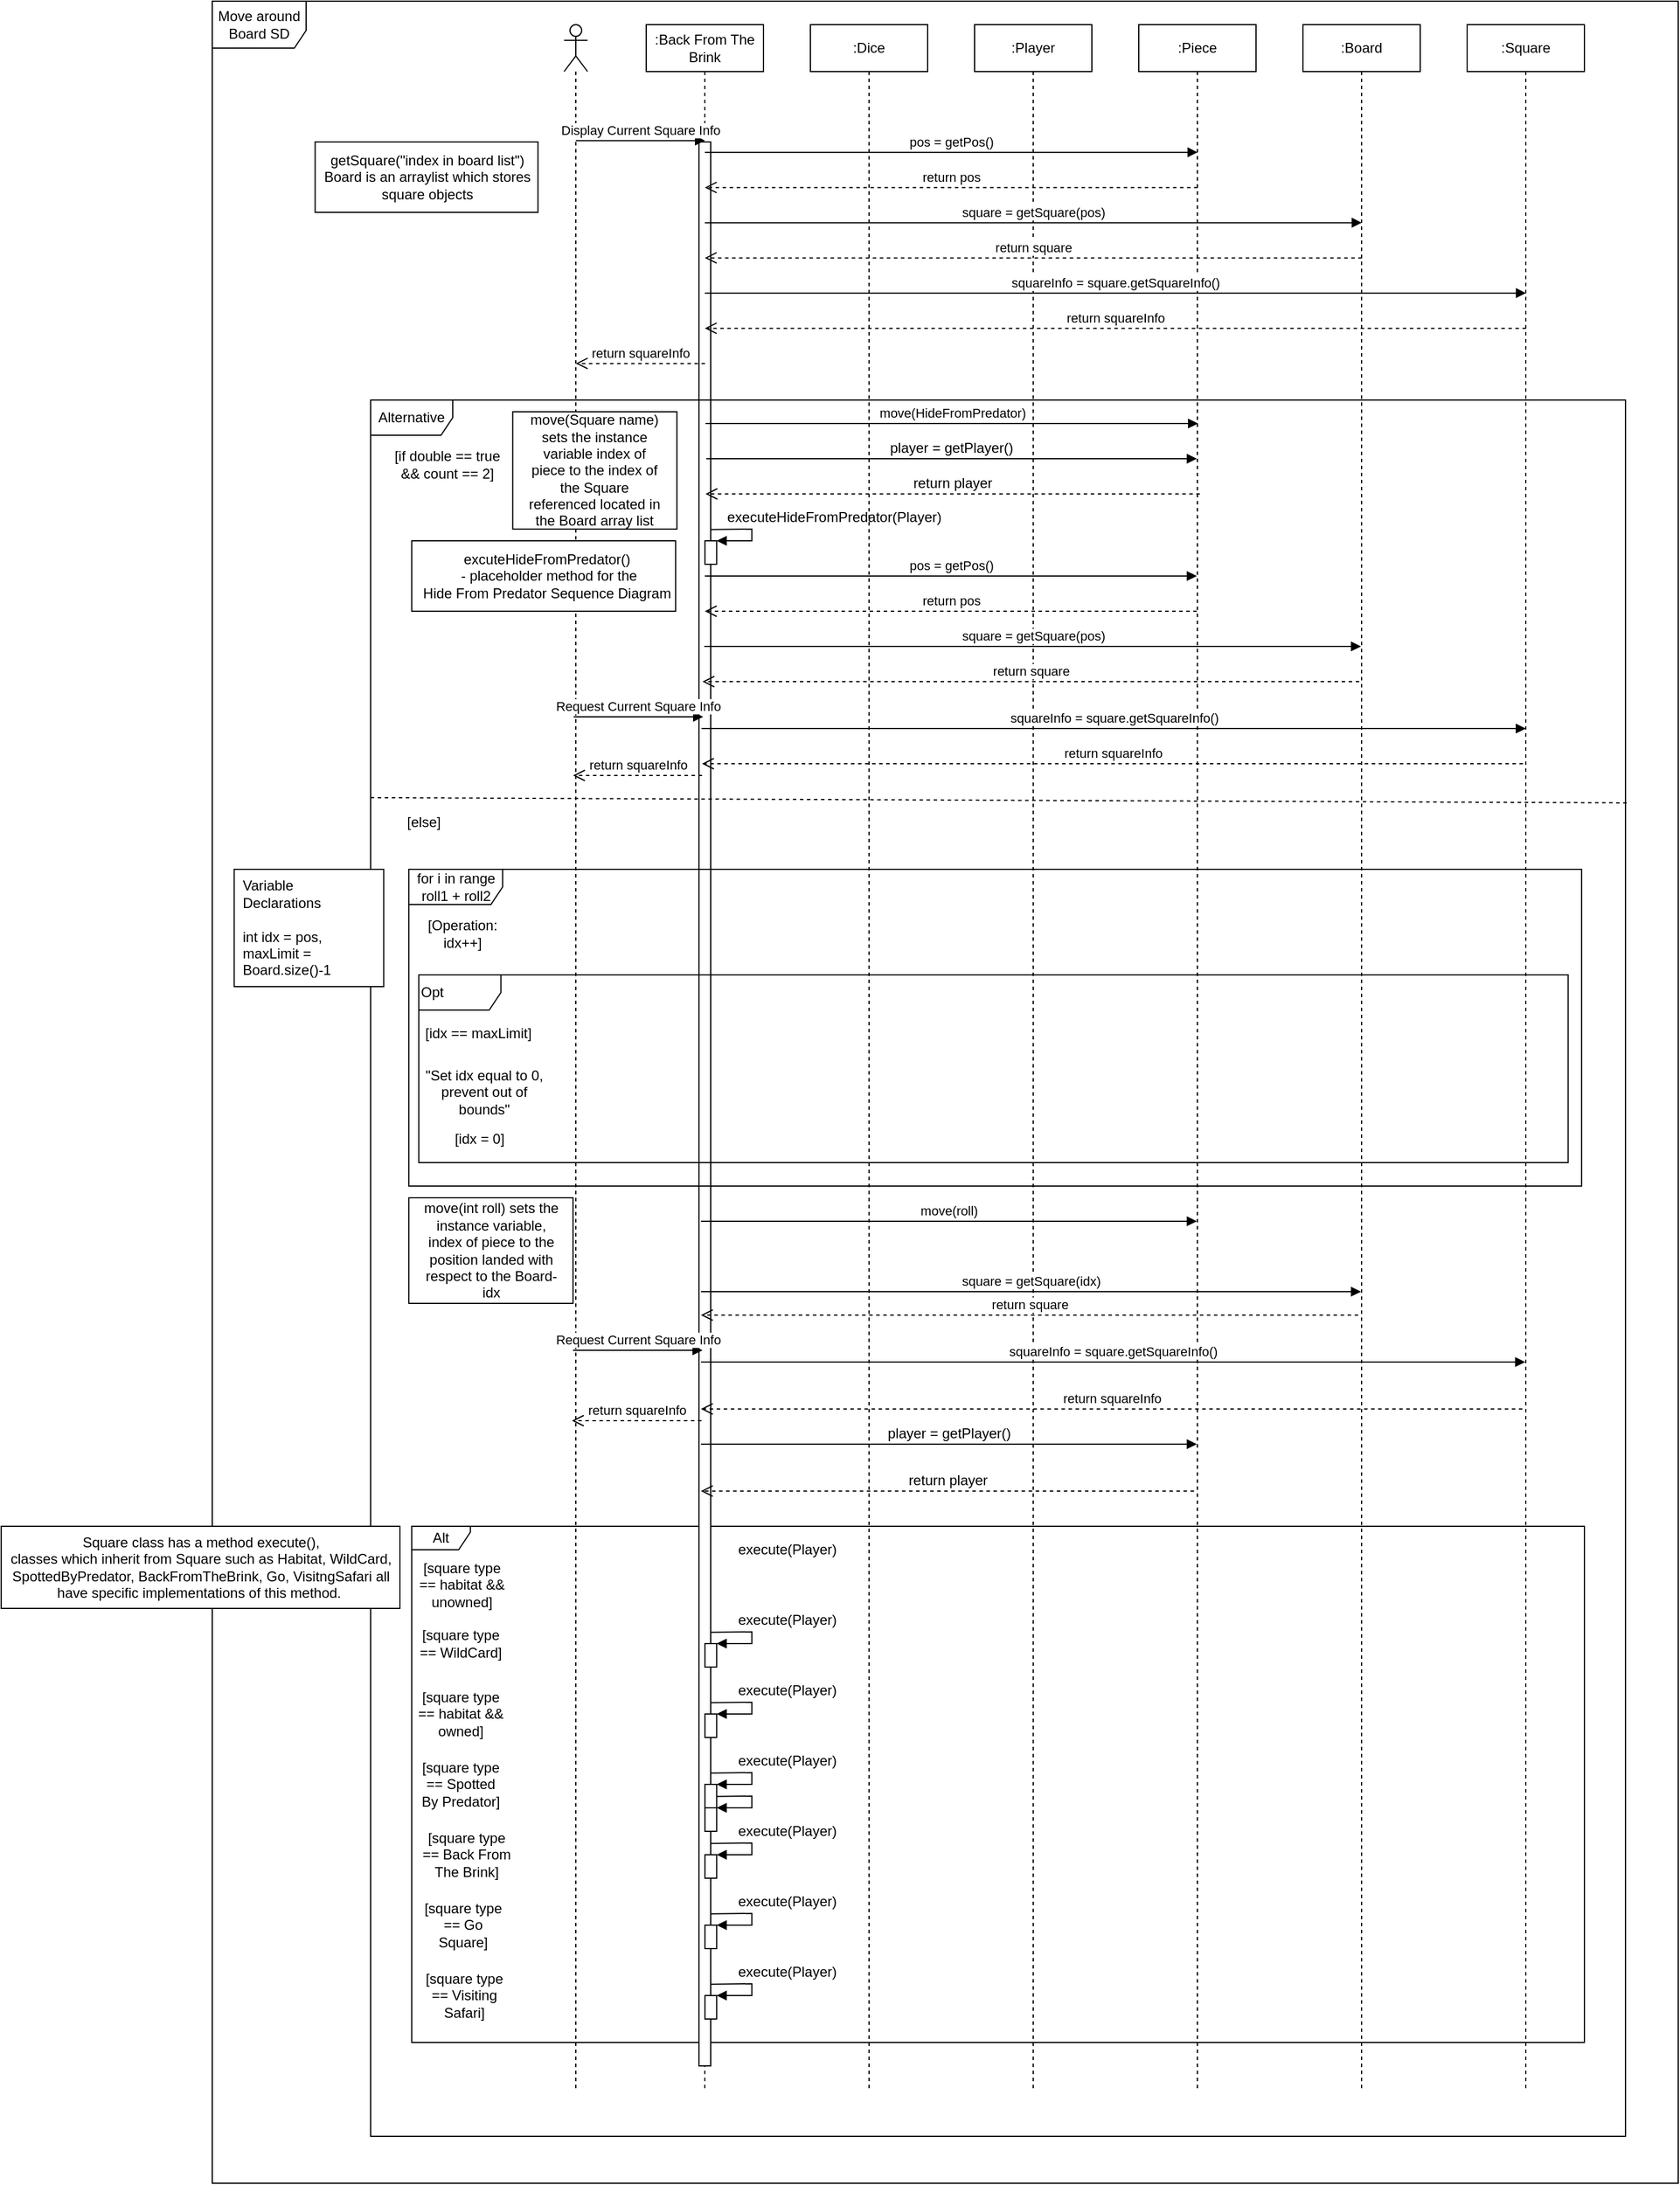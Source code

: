 <mxfile version="13.10.2" type="device" pages="2"><diagram id="kgpKYQtTHZ0yAKxKKP6v" name="Page-1"><mxGraphModel dx="3122" dy="738" grid="1" gridSize="10" guides="1" tooltips="1" connect="1" arrows="1" fold="1" page="1" pageScale="1" pageWidth="850" pageHeight="1100" math="0" shadow="0"><root><mxCell id="0"/><mxCell id="1" parent="0"/><mxCell id="veifitGn4pFbz4EbThH1-70" value="Move around Board SD" style="shape=umlFrame;whiteSpace=wrap;html=1;fontSize=12;width=80;height=40;" parent="1" vertex="1"><mxGeometry x="-1010" y="220" width="1250" height="1860" as="geometry"/></mxCell><mxCell id="yhRwFt9on3MV-_1n4iwL-3" value="" style="rounded=0;whiteSpace=wrap;html=1;" parent="1" vertex="1"><mxGeometry x="-842.39" y="1240" width="140" height="90" as="geometry"/></mxCell><mxCell id="veifitGn4pFbz4EbThH1-69" value="" style="rounded=0;whiteSpace=wrap;html=1;fontSize=12;" parent="1" vertex="1"><mxGeometry x="-922.28" y="340" width="190" height="60" as="geometry"/></mxCell><mxCell id="veifitGn4pFbz4EbThH1-14" value="Alt" style="shape=umlFrame;whiteSpace=wrap;html=1;width=50;height=20;" parent="1" vertex="1"><mxGeometry x="-839.89" y="1520" width="999.89" height="440" as="geometry"/></mxCell><mxCell id="ZBRINw5emn9o5bv1vfG7-1" value="" style="shape=umlLifeline;participant=umlActor;perimeter=lifelinePerimeter;whiteSpace=wrap;html=1;container=1;collapsible=0;recursiveResize=0;verticalAlign=top;spacingTop=36;outlineConnect=0;" parent="1" vertex="1"><mxGeometry x="-710" y="240" width="20" height="1760" as="geometry"/></mxCell><mxCell id="ZBRINw5emn9o5bv1vfG7-2" value=":Back From The Brink" style="shape=umlLifeline;perimeter=lifelinePerimeter;whiteSpace=wrap;html=1;container=1;collapsible=0;recursiveResize=0;outlineConnect=0;" parent="1" vertex="1"><mxGeometry x="-640" y="240" width="100" height="1760" as="geometry"/></mxCell><mxCell id="ZBRINw5emn9o5bv1vfG7-7" value="" style="rounded=0;whiteSpace=wrap;html=1;" parent="ZBRINw5emn9o5bv1vfG7-2" vertex="1"><mxGeometry x="45" y="100" width="10" height="1640" as="geometry"/></mxCell><mxCell id="veifitGn4pFbz4EbThH1-19" value="" style="rounded=0;whiteSpace=wrap;html=1;fontSize=12;" parent="ZBRINw5emn9o5bv1vfG7-2" vertex="1"><mxGeometry x="50.11" y="1520" width="10" height="20" as="geometry"/></mxCell><mxCell id="veifitGn4pFbz4EbThH1-16" value="" style="html=1;verticalAlign=bottom;endArrow=block;fontSize=12;rounded=0;entryX=1;entryY=0;entryDx=0;entryDy=0;exitX=1.024;exitY=0.72;exitDx=0;exitDy=0;exitPerimeter=0;" parent="ZBRINw5emn9o5bv1vfG7-2" target="veifitGn4pFbz4EbThH1-19" edge="1"><mxGeometry x="-0.124" y="20" width="80" relative="1" as="geometry"><mxPoint x="55.35" y="1510.4" as="sourcePoint"/><mxPoint x="70.11" y="1432" as="targetPoint"/><Array as="points"><mxPoint x="90.11" y="1510"/><mxPoint x="90.11" y="1520"/></Array><mxPoint as="offset"/></mxGeometry></mxCell><mxCell id="ZBRINw5emn9o5bv1vfG7-3" value=":Dice" style="shape=umlLifeline;perimeter=lifelinePerimeter;whiteSpace=wrap;html=1;container=1;collapsible=0;recursiveResize=0;outlineConnect=0;" parent="1" vertex="1"><mxGeometry x="-500" y="240" width="100" height="1760" as="geometry"/></mxCell><mxCell id="ZBRINw5emn9o5bv1vfG7-4" value=":Player" style="shape=umlLifeline;perimeter=lifelinePerimeter;whiteSpace=wrap;html=1;container=1;collapsible=0;recursiveResize=0;outlineConnect=0;" parent="1" vertex="1"><mxGeometry x="-360" y="240" width="100" height="1760" as="geometry"/></mxCell><mxCell id="ZBRINw5emn9o5bv1vfG7-5" value=":Piece" style="shape=umlLifeline;perimeter=lifelinePerimeter;whiteSpace=wrap;html=1;container=1;collapsible=0;recursiveResize=0;outlineConnect=0;" parent="1" vertex="1"><mxGeometry x="-220" y="240" width="100" height="1760" as="geometry"/></mxCell><mxCell id="ZBRINw5emn9o5bv1vfG7-13" value=":Board" style="shape=umlLifeline;perimeter=lifelinePerimeter;whiteSpace=wrap;html=1;container=1;collapsible=0;recursiveResize=0;outlineConnect=0;" parent="1" vertex="1"><mxGeometry x="-80" y="240" width="100" height="1760" as="geometry"/></mxCell><mxCell id="ZBRINw5emn9o5bv1vfG7-14" value=":Square" style="shape=umlLifeline;perimeter=lifelinePerimeter;whiteSpace=wrap;html=1;container=1;collapsible=0;recursiveResize=0;outlineConnect=0;" parent="1" vertex="1"><mxGeometry x="60" y="240" width="100" height="1760" as="geometry"/></mxCell><mxCell id="ZBRINw5emn9o5bv1vfG7-16" value="getSquare(&quot;index in board list&quot;)&lt;br&gt;Board is an arraylist which stores&lt;br&gt;square objects" style="text;html=1;align=center;verticalAlign=middle;resizable=0;points=[];autosize=1;" parent="1" vertex="1"><mxGeometry x="-922.28" y="345" width="190" height="50" as="geometry"/></mxCell><mxCell id="ZBRINw5emn9o5bv1vfG7-23" value="for i in range roll1 + roll2" style="shape=umlFrame;whiteSpace=wrap;html=1;width=80;height=30;" parent="1" vertex="1"><mxGeometry x="-842.39" y="960" width="1000" height="270" as="geometry"/></mxCell><mxCell id="ZBRINw5emn9o5bv1vfG7-28" value="[Operation: &lt;br style=&quot;font-size: 12px;&quot;&gt;idx++]" style="text;html=1;align=center;verticalAlign=middle;resizable=0;points=[];autosize=1;fontSize=12;" parent="1" vertex="1"><mxGeometry x="-832.5" y="1000" width="70" height="30" as="geometry"/></mxCell><mxCell id="ZBRINw5emn9o5bv1vfG7-29" value="Opt" style="shape=umlFrame;whiteSpace=wrap;html=1;align=left;width=70;height=30;" parent="1" vertex="1"><mxGeometry x="-833.86" y="1050" width="980" height="160" as="geometry"/></mxCell><mxCell id="ZBRINw5emn9o5bv1vfG7-33" value="[idx == maxLimit]" style="text;html=1;strokeColor=none;fillColor=none;align=center;verticalAlign=middle;whiteSpace=wrap;rounded=0;" parent="1" vertex="1"><mxGeometry x="-832.61" y="1090" width="100.22" height="20" as="geometry"/></mxCell><mxCell id="ZBRINw5emn9o5bv1vfG7-34" value="square = getSquare(idx)" style="html=1;verticalAlign=bottom;endArrow=block;" parent="1" edge="1"><mxGeometry width="80" relative="1" as="geometry"><mxPoint x="-593.319" y="1320" as="sourcePoint"/><mxPoint x="-30.5" y="1320" as="targetPoint"/><Array as="points"><mxPoint x="-582.39" y="1320"/><mxPoint x="-302.39" y="1320"/></Array></mxGeometry></mxCell><mxCell id="t25Jro8PnMjJ5pm1C7B0-3" value="&quot;Set idx equal to 0, prevent out of bounds&quot;" style="text;html=1;strokeColor=none;fillColor=none;align=center;verticalAlign=middle;whiteSpace=wrap;rounded=0;" parent="1" vertex="1"><mxGeometry x="-832.61" y="1140" width="110" height="20" as="geometry"/></mxCell><mxCell id="t25Jro8PnMjJ5pm1C7B0-4" value="return square" style="html=1;verticalAlign=bottom;endArrow=open;dashed=1;endSize=8;" parent="1" edge="1"><mxGeometry relative="1" as="geometry"><mxPoint x="-32.89" y="1340" as="sourcePoint"/><mxPoint x="-593.319" y="1340" as="targetPoint"/><Array as="points"><mxPoint x="-302.39" y="1340"/></Array></mxGeometry></mxCell><mxCell id="t25Jro8PnMjJ5pm1C7B0-5" value="Request Current Square Info" style="html=1;verticalAlign=bottom;endArrow=block;" parent="1" edge="1"><mxGeometry width="80" relative="1" as="geometry"><mxPoint x="-702.389" y="1370" as="sourcePoint"/><mxPoint x="-591.96" y="1370" as="targetPoint"/><Array as="points"><mxPoint x="-661.46" y="1370"/></Array></mxGeometry></mxCell><mxCell id="t25Jro8PnMjJ5pm1C7B0-8" value="return squareInfo" style="html=1;verticalAlign=bottom;endArrow=open;dashed=1;endSize=8;" parent="1" edge="1"><mxGeometry relative="1" as="geometry"><mxPoint x="-592.89" y="1430.0" as="sourcePoint"/><mxPoint x="-703.319" y="1430.0" as="targetPoint"/><Array as="points"><mxPoint x="-622.39" y="1430"/></Array></mxGeometry></mxCell><mxCell id="t25Jro8PnMjJ5pm1C7B0-11" value="squareInfo = square.getSquareInfo()" style="html=1;verticalAlign=bottom;endArrow=block;" parent="1" edge="1"><mxGeometry width="80" relative="1" as="geometry"><mxPoint x="-593.319" y="1380" as="sourcePoint"/><mxPoint x="109.5" y="1380.0" as="targetPoint"/><Array as="points"><mxPoint x="-371.39" y="1380"/></Array></mxGeometry></mxCell><mxCell id="t25Jro8PnMjJ5pm1C7B0-12" value="return squareInfo" style="html=1;verticalAlign=bottom;endArrow=open;dashed=1;endSize=8;" parent="1" edge="1"><mxGeometry relative="1" as="geometry"><mxPoint x="107.11" y="1420.0" as="sourcePoint"/><mxPoint x="-593.319" y="1420.0" as="targetPoint"/><Array as="points"><mxPoint x="-332.39" y="1420"/></Array></mxGeometry></mxCell><mxCell id="veifitGn4pFbz4EbThH1-7" value="[idx = 0]" style="text;html=1;strokeColor=none;fillColor=none;align=center;verticalAlign=middle;whiteSpace=wrap;rounded=0;" parent="1" vertex="1"><mxGeometry x="-832.5" y="1180" width="100.22" height="20" as="geometry"/></mxCell><mxCell id="veifitGn4pFbz4EbThH1-8" value="player = getPlayer()" style="html=1;verticalAlign=bottom;endArrow=block;fontSize=12;" parent="1" edge="1"><mxGeometry width="80" relative="1" as="geometry"><mxPoint x="-593.319" y="1450.0" as="sourcePoint"/><mxPoint x="-170.5" y="1450.0" as="targetPoint"/><Array as="points"><mxPoint x="-422.39" y="1450"/></Array></mxGeometry></mxCell><mxCell id="veifitGn4pFbz4EbThH1-9" value="return player" style="html=1;verticalAlign=bottom;endArrow=open;dashed=1;endSize=8;fontSize=12;" parent="1" edge="1"><mxGeometry relative="1" as="geometry"><mxPoint x="-172.89" y="1490.0" as="sourcePoint"/><mxPoint x="-593.319" y="1490.0" as="targetPoint"/><Array as="points"><mxPoint x="-392.39" y="1490"/></Array></mxGeometry></mxCell><mxCell id="veifitGn4pFbz4EbThH1-17" value="execute(Player)" style="text;html=1;align=center;verticalAlign=middle;resizable=0;points=[];autosize=1;fontSize=12;" parent="1" vertex="1"><mxGeometry x="-569.89" y="1530" width="100" height="20" as="geometry"/></mxCell><mxCell id="veifitGn4pFbz4EbThH1-32" value="[square type == habitat &amp;amp;&amp;amp; unowned]" style="text;html=1;strokeColor=none;fillColor=none;align=center;verticalAlign=middle;whiteSpace=wrap;rounded=0;fontSize=12;" parent="1" vertex="1"><mxGeometry x="-837.39" y="1560" width="80" height="20" as="geometry"/></mxCell><mxCell id="veifitGn4pFbz4EbThH1-41" value="[square type == WildCard]" style="text;html=1;strokeColor=none;fillColor=none;align=center;verticalAlign=middle;whiteSpace=wrap;rounded=0;fontSize=12;" parent="1" vertex="1"><mxGeometry x="-837.39" y="1610" width="77.5" height="20" as="geometry"/></mxCell><mxCell id="veifitGn4pFbz4EbThH1-42" value="" style="rounded=0;whiteSpace=wrap;html=1;fontSize=12;" parent="1" vertex="1"><mxGeometry x="-589.89" y="1620" width="10" height="20" as="geometry"/></mxCell><mxCell id="veifitGn4pFbz4EbThH1-43" value="" style="html=1;verticalAlign=bottom;endArrow=block;fontSize=12;rounded=0;entryX=1;entryY=0;entryDx=0;entryDy=0;exitX=1.024;exitY=0.72;exitDx=0;exitDy=0;exitPerimeter=0;" parent="1" target="veifitGn4pFbz4EbThH1-42" edge="1"><mxGeometry x="-0.124" y="20" width="80" relative="1" as="geometry"><mxPoint x="-584.65" y="1610.4" as="sourcePoint"/><mxPoint x="70.11" y="1492" as="targetPoint"/><Array as="points"><mxPoint x="-549.89" y="1610"/><mxPoint x="-549.89" y="1620"/></Array><mxPoint as="offset"/></mxGeometry></mxCell><mxCell id="veifitGn4pFbz4EbThH1-44" value="execute(Player)" style="text;html=1;align=center;verticalAlign=middle;resizable=0;points=[];autosize=1;fontSize=12;" parent="1" vertex="1"><mxGeometry x="-569.89" y="1590" width="100" height="20" as="geometry"/></mxCell><mxCell id="veifitGn4pFbz4EbThH1-45" value="[square type == habitat &amp;amp;&amp;amp; owned]" style="text;html=1;strokeColor=none;fillColor=none;align=center;verticalAlign=middle;whiteSpace=wrap;rounded=0;fontSize=12;" parent="1" vertex="1"><mxGeometry x="-837.39" y="1670" width="77.5" height="20" as="geometry"/></mxCell><mxCell id="veifitGn4pFbz4EbThH1-46" value="" style="rounded=0;whiteSpace=wrap;html=1;fontSize=12;" parent="1" vertex="1"><mxGeometry x="-589.89" y="1680" width="10" height="20" as="geometry"/></mxCell><mxCell id="veifitGn4pFbz4EbThH1-47" value="" style="html=1;verticalAlign=bottom;endArrow=block;fontSize=12;rounded=0;entryX=1;entryY=0;entryDx=0;entryDy=0;exitX=1.024;exitY=0.72;exitDx=0;exitDy=0;exitPerimeter=0;" parent="1" target="veifitGn4pFbz4EbThH1-46" edge="1"><mxGeometry x="-0.124" y="20" width="80" relative="1" as="geometry"><mxPoint x="-584.65" y="1670.4" as="sourcePoint"/><mxPoint x="70.11" y="1552" as="targetPoint"/><Array as="points"><mxPoint x="-549.89" y="1670"/><mxPoint x="-549.89" y="1680"/></Array><mxPoint as="offset"/></mxGeometry></mxCell><mxCell id="veifitGn4pFbz4EbThH1-48" value="execute(Player)" style="text;html=1;align=center;verticalAlign=middle;resizable=0;points=[];autosize=1;fontSize=12;" parent="1" vertex="1"><mxGeometry x="-569.89" y="1650" width="100" height="20" as="geometry"/></mxCell><mxCell id="veifitGn4pFbz4EbThH1-50" value="[square type == Spotted By Predator]" style="text;html=1;strokeColor=none;fillColor=none;align=center;verticalAlign=middle;whiteSpace=wrap;rounded=0;fontSize=12;" parent="1" vertex="1"><mxGeometry x="-837.39" y="1730" width="77.5" height="20" as="geometry"/></mxCell><mxCell id="veifitGn4pFbz4EbThH1-51" value="" style="rounded=0;whiteSpace=wrap;html=1;fontSize=12;" parent="1" vertex="1"><mxGeometry x="-589.89" y="1740" width="10" height="20" as="geometry"/></mxCell><mxCell id="veifitGn4pFbz4EbThH1-52" value="" style="html=1;verticalAlign=bottom;endArrow=block;fontSize=12;rounded=0;entryX=1;entryY=0;entryDx=0;entryDy=0;exitX=1.024;exitY=0.72;exitDx=0;exitDy=0;exitPerimeter=0;" parent="1" target="veifitGn4pFbz4EbThH1-51" edge="1"><mxGeometry x="-0.124" y="20" width="80" relative="1" as="geometry"><mxPoint x="-584.65" y="1730.4" as="sourcePoint"/><mxPoint x="70.11" y="1612" as="targetPoint"/><Array as="points"><mxPoint x="-549.89" y="1730"/><mxPoint x="-549.89" y="1740"/></Array><mxPoint as="offset"/></mxGeometry></mxCell><mxCell id="veifitGn4pFbz4EbThH1-53" value="execute(Player)" style="text;html=1;align=center;verticalAlign=middle;resizable=0;points=[];autosize=1;fontSize=12;" parent="1" vertex="1"><mxGeometry x="-569.89" y="1710" width="100" height="20" as="geometry"/></mxCell><mxCell id="veifitGn4pFbz4EbThH1-54" value="[square type == Go Square]" style="text;html=1;strokeColor=none;fillColor=none;align=center;verticalAlign=middle;whiteSpace=wrap;rounded=0;fontSize=12;" parent="1" vertex="1"><mxGeometry x="-834.89" y="1850" width="77.5" height="20" as="geometry"/></mxCell><mxCell id="veifitGn4pFbz4EbThH1-55" value="" style="rounded=0;whiteSpace=wrap;html=1;fontSize=12;" parent="1" vertex="1"><mxGeometry x="-589.89" y="1800" width="10" height="20" as="geometry"/></mxCell><mxCell id="veifitGn4pFbz4EbThH1-56" value="" style="html=1;verticalAlign=bottom;endArrow=block;fontSize=12;rounded=0;entryX=1;entryY=0;entryDx=0;entryDy=0;exitX=1.024;exitY=0.72;exitDx=0;exitDy=0;exitPerimeter=0;" parent="1" target="veifitGn4pFbz4EbThH1-55" edge="1"><mxGeometry x="-0.124" y="20" width="80" relative="1" as="geometry"><mxPoint x="-584.65" y="1790.4" as="sourcePoint"/><mxPoint x="70.11" y="1672" as="targetPoint"/><Array as="points"><mxPoint x="-549.89" y="1790"/><mxPoint x="-549.89" y="1800"/></Array><mxPoint as="offset"/></mxGeometry></mxCell><mxCell id="veifitGn4pFbz4EbThH1-57" value="execute(Player)" style="text;html=1;align=center;verticalAlign=middle;resizable=0;points=[];autosize=1;fontSize=12;" parent="1" vertex="1"><mxGeometry x="-569.89" y="1770" width="100" height="20" as="geometry"/></mxCell><mxCell id="veifitGn4pFbz4EbThH1-58" value="[square type == Back From The Brink]" style="text;html=1;strokeColor=none;fillColor=none;align=center;verticalAlign=middle;whiteSpace=wrap;rounded=0;fontSize=12;" parent="1" vertex="1"><mxGeometry x="-832.39" y="1790" width="77.5" height="20" as="geometry"/></mxCell><mxCell id="veifitGn4pFbz4EbThH1-59" value="" style="rounded=0;whiteSpace=wrap;html=1;fontSize=12;" parent="1" vertex="1"><mxGeometry x="-589.89" y="1860" width="10" height="20" as="geometry"/></mxCell><mxCell id="veifitGn4pFbz4EbThH1-60" value="" style="html=1;verticalAlign=bottom;endArrow=block;fontSize=12;rounded=0;entryX=1;entryY=0;entryDx=0;entryDy=0;exitX=1.024;exitY=0.72;exitDx=0;exitDy=0;exitPerimeter=0;" parent="1" target="veifitGn4pFbz4EbThH1-59" edge="1"><mxGeometry x="-0.124" y="20" width="80" relative="1" as="geometry"><mxPoint x="-584.65" y="1850.4" as="sourcePoint"/><mxPoint x="70.11" y="1732" as="targetPoint"/><Array as="points"><mxPoint x="-549.89" y="1850"/><mxPoint x="-549.89" y="1860"/></Array><mxPoint as="offset"/></mxGeometry></mxCell><mxCell id="veifitGn4pFbz4EbThH1-61" value="execute(Player)" style="text;html=1;align=center;verticalAlign=middle;resizable=0;points=[];autosize=1;fontSize=12;" parent="1" vertex="1"><mxGeometry x="-569.89" y="1830" width="100" height="20" as="geometry"/></mxCell><mxCell id="veifitGn4pFbz4EbThH1-62" value="[square type == Visiting Safari]" style="text;html=1;strokeColor=none;fillColor=none;align=center;verticalAlign=middle;whiteSpace=wrap;rounded=0;fontSize=12;" parent="1" vertex="1"><mxGeometry x="-833.75" y="1910" width="77.5" height="20" as="geometry"/></mxCell><mxCell id="veifitGn4pFbz4EbThH1-63" value="" style="rounded=0;whiteSpace=wrap;html=1;fontSize=12;" parent="1" vertex="1"><mxGeometry x="-589.89" y="1920" width="10" height="20" as="geometry"/></mxCell><mxCell id="veifitGn4pFbz4EbThH1-64" value="" style="html=1;verticalAlign=bottom;endArrow=block;fontSize=12;rounded=0;entryX=1;entryY=0;entryDx=0;entryDy=0;exitX=1.024;exitY=0.72;exitDx=0;exitDy=0;exitPerimeter=0;" parent="1" target="veifitGn4pFbz4EbThH1-63" edge="1"><mxGeometry x="-0.124" y="20" width="80" relative="1" as="geometry"><mxPoint x="-584.65" y="1910.4" as="sourcePoint"/><mxPoint x="70.11" y="1792" as="targetPoint"/><Array as="points"><mxPoint x="-549.89" y="1910"/><mxPoint x="-549.89" y="1920"/></Array><mxPoint as="offset"/></mxGeometry></mxCell><mxCell id="veifitGn4pFbz4EbThH1-65" value="execute(Player)" style="text;html=1;align=center;verticalAlign=middle;resizable=0;points=[];autosize=1;fontSize=12;" parent="1" vertex="1"><mxGeometry x="-569.89" y="1890" width="100" height="20" as="geometry"/></mxCell><mxCell id="yhRwFt9on3MV-_1n4iwL-1" value="move(roll)" style="html=1;verticalAlign=bottom;endArrow=block;" parent="1" edge="1"><mxGeometry width="80" relative="1" as="geometry"><mxPoint x="-593.319" y="1260" as="sourcePoint"/><mxPoint x="-170.5" y="1260" as="targetPoint"/><Array as="points"/></mxGeometry></mxCell><mxCell id="yhRwFt9on3MV-_1n4iwL-2" value="move(int roll) sets the instance variable, index of piece to the position landed with respect to the Board- idx" style="text;html=1;strokeColor=none;fillColor=none;align=center;verticalAlign=middle;whiteSpace=wrap;rounded=0;" parent="1" vertex="1"><mxGeometry x="-832.39" y="1275" width="120" height="20" as="geometry"/></mxCell><mxCell id="ZVCKdKGzNukC2aIIojTb-14" value="Alternative" style="shape=umlFrame;whiteSpace=wrap;html=1;width=70;height=30;" vertex="1" parent="1"><mxGeometry x="-874.95" y="560" width="1070" height="1480" as="geometry"/></mxCell><mxCell id="veifitGn4pFbz4EbThH1-68" value="" style="rounded=0;whiteSpace=wrap;html=1;fontSize=12;" parent="1" vertex="1"><mxGeometry x="-1190" y="1520" width="340" height="70" as="geometry"/></mxCell><mxCell id="veifitGn4pFbz4EbThH1-67" value="Square class has a method execute(), &lt;br&gt;classes which inherit from Square such as Habitat, WildCard,&lt;br&gt;SpottedByPredator, BackFromTheBrink, Go, VisitngSafari all&lt;br&gt;have specific implementations of this method.&amp;nbsp;" style="text;html=1;align=center;verticalAlign=middle;resizable=0;points=[];autosize=1;fontSize=12;" parent="1" vertex="1"><mxGeometry x="-1190" y="1525" width="340" height="60" as="geometry"/></mxCell><mxCell id="ZVCKdKGzNukC2aIIojTb-19" value="" style="rounded=0;whiteSpace=wrap;html=1;fontSize=12;" vertex="1" parent="1"><mxGeometry x="-589.89" y="680" width="10" height="20" as="geometry"/></mxCell><mxCell id="ZVCKdKGzNukC2aIIojTb-20" value="" style="html=1;verticalAlign=bottom;endArrow=block;fontSize=12;rounded=0;entryX=1;entryY=0;entryDx=0;entryDy=0;exitX=1.024;exitY=0.72;exitDx=0;exitDy=0;exitPerimeter=0;" edge="1" parent="1" target="ZVCKdKGzNukC2aIIojTb-19"><mxGeometry x="-0.124" y="20" width="80" relative="1" as="geometry"><mxPoint x="-584.65" y="670.4" as="sourcePoint"/><mxPoint x="70.11" y="552" as="targetPoint"/><Array as="points"><mxPoint x="-549.89" y="670"/><mxPoint x="-549.89" y="680"/></Array><mxPoint as="offset"/></mxGeometry></mxCell><mxCell id="ZVCKdKGzNukC2aIIojTb-21" value="executeHideFromPredator(Player)" style="text;html=1;align=center;verticalAlign=middle;resizable=0;points=[];autosize=1;fontSize=12;" vertex="1" parent="1"><mxGeometry x="-579.78" y="650" width="200" height="20" as="geometry"/></mxCell><mxCell id="ZVCKdKGzNukC2aIIojTb-28" value="return square" style="html=1;verticalAlign=bottom;endArrow=open;dashed=1;endSize=8;" edge="1" parent="1"><mxGeometry relative="1" as="geometry"><mxPoint x="-32" y="800" as="sourcePoint"/><mxPoint x="-592" y="800" as="targetPoint"/><Array as="points"><mxPoint x="-301" y="800"/></Array></mxGeometry></mxCell><mxCell id="ZVCKdKGzNukC2aIIojTb-29" value="Request Current Square Info" style="html=1;verticalAlign=bottom;endArrow=block;" edge="1" parent="1"><mxGeometry width="80" relative="1" as="geometry"><mxPoint x="-701.849" y="830" as="sourcePoint"/><mxPoint x="-591.42" y="830" as="targetPoint"/><Array as="points"><mxPoint x="-660.92" y="830"/></Array></mxGeometry></mxCell><mxCell id="ZVCKdKGzNukC2aIIojTb-30" value="return squareInfo" style="html=1;verticalAlign=bottom;endArrow=open;dashed=1;endSize=8;" edge="1" parent="1"><mxGeometry relative="1" as="geometry"><mxPoint x="-592.39" y="880" as="sourcePoint"/><mxPoint x="-702.39" y="880" as="targetPoint"/><Array as="points"><mxPoint x="-621.39" y="880"/></Array></mxGeometry></mxCell><mxCell id="ZVCKdKGzNukC2aIIojTb-31" value="squareInfo = square.getSquareInfo()" style="html=1;verticalAlign=bottom;endArrow=block;" edge="1" parent="1"><mxGeometry width="80" relative="1" as="geometry"><mxPoint x="-592.779" y="840" as="sourcePoint"/><mxPoint x="110.04" y="840.0" as="targetPoint"/><Array as="points"><mxPoint x="-370.85" y="840"/></Array></mxGeometry></mxCell><mxCell id="ZVCKdKGzNukC2aIIojTb-32" value="return squareInfo" style="html=1;verticalAlign=bottom;endArrow=open;dashed=1;endSize=8;" edge="1" parent="1"><mxGeometry relative="1" as="geometry"><mxPoint x="107.61" y="870" as="sourcePoint"/><mxPoint x="-592.39" y="870" as="targetPoint"/><Array as="points"><mxPoint x="-331.39" y="870"/></Array></mxGeometry></mxCell><mxCell id="ZVCKdKGzNukC2aIIojTb-33" value="square = getSquare(pos)" style="html=1;verticalAlign=bottom;endArrow=block;" edge="1" parent="1"><mxGeometry width="80" relative="1" as="geometry"><mxPoint x="-590.5" y="770" as="sourcePoint"/><mxPoint x="-30.5" y="770" as="targetPoint"/><Array as="points"><mxPoint x="-579" y="770"/><mxPoint x="-299" y="770"/></Array></mxGeometry></mxCell><mxCell id="ZVCKdKGzNukC2aIIojTb-34" value="[if double == true&lt;br&gt;&amp;amp;&amp;amp; count == 2]" style="text;html=1;align=center;verticalAlign=middle;resizable=0;points=[];autosize=1;" vertex="1" parent="1"><mxGeometry x="-864.89" y="600" width="110" height="30" as="geometry"/></mxCell><mxCell id="ZVCKdKGzNukC2aIIojTb-35" value="move(HideFromPredator)" style="html=1;verticalAlign=bottom;endArrow=block;" edge="1" parent="1"><mxGeometry width="80" relative="1" as="geometry"><mxPoint x="-589.41" y="580" as="sourcePoint"/><mxPoint x="-169.41" y="580" as="targetPoint"/><Array as="points"><mxPoint x="-518.91" y="580"/></Array></mxGeometry></mxCell><mxCell id="ZVCKdKGzNukC2aIIojTb-36" value="player = getPlayer()" style="html=1;verticalAlign=bottom;endArrow=block;fontSize=12;" edge="1" parent="1" target="ZBRINw5emn9o5bv1vfG7-5"><mxGeometry width="80" relative="1" as="geometry"><mxPoint x="-588.799" y="610.0" as="sourcePoint"/><mxPoint x="-165.98" y="610.0" as="targetPoint"/><Array as="points"><mxPoint x="-417.87" y="610"/></Array></mxGeometry></mxCell><mxCell id="ZVCKdKGzNukC2aIIojTb-37" value="return player" style="html=1;verticalAlign=bottom;endArrow=open;dashed=1;endSize=8;fontSize=12;" edge="1" parent="1"><mxGeometry relative="1" as="geometry"><mxPoint x="-167.91" y="640" as="sourcePoint"/><mxPoint x="-589.41" y="640" as="targetPoint"/><Array as="points"><mxPoint x="-387.91" y="640"/></Array></mxGeometry></mxCell><mxCell id="ZVCKdKGzNukC2aIIojTb-38" value="pos = getPos()" style="html=1;verticalAlign=bottom;endArrow=block;" edge="1" parent="1" source="ZBRINw5emn9o5bv1vfG7-2" target="ZBRINw5emn9o5bv1vfG7-5"><mxGeometry width="80" relative="1" as="geometry"><mxPoint x="-540" y="720" as="sourcePoint"/><mxPoint x="-460" y="720" as="targetPoint"/><Array as="points"><mxPoint x="-360" y="710"/></Array></mxGeometry></mxCell><mxCell id="ZVCKdKGzNukC2aIIojTb-40" value="return pos" style="html=1;verticalAlign=bottom;endArrow=open;dashed=1;endSize=8;" edge="1" parent="1" source="ZBRINw5emn9o5bv1vfG7-5" target="ZBRINw5emn9o5bv1vfG7-2"><mxGeometry relative="1" as="geometry"><mxPoint x="-290" y="840" as="sourcePoint"/><mxPoint x="-370" y="840" as="targetPoint"/><Array as="points"><mxPoint x="-360" y="740"/></Array></mxGeometry></mxCell><mxCell id="ZVCKdKGzNukC2aIIojTb-43" value="" style="rounded=0;whiteSpace=wrap;html=1;" vertex="1" parent="1"><mxGeometry x="-753.8" y="570" width="140" height="100" as="geometry"/></mxCell><mxCell id="ZVCKdKGzNukC2aIIojTb-44" value="move(Square name) sets the instance variable index of piece to the index of the Square referenced located in the Board array list" style="text;html=1;strokeColor=none;fillColor=none;align=center;verticalAlign=middle;whiteSpace=wrap;rounded=0;" vertex="1" parent="1"><mxGeometry x="-743.8" y="610" width="120" height="20" as="geometry"/></mxCell><mxCell id="ZBRINw5emn9o5bv1vfG7-26" value="" style="rounded=0;whiteSpace=wrap;html=1;" parent="1" vertex="1"><mxGeometry x="-991.3" y="960" width="127.5" height="100" as="geometry"/></mxCell><mxCell id="ZBRINw5emn9o5bv1vfG7-27" value="Variable Declarations&lt;br&gt;&lt;br&gt;int idx = pos,&lt;br&gt;maxLimit = Board.size()-1" style="text;html=1;strokeColor=none;fillColor=none;align=left;verticalAlign=middle;whiteSpace=wrap;rounded=0;" parent="1" vertex="1"><mxGeometry x="-986.3" y="1000" width="105" height="20" as="geometry"/></mxCell><mxCell id="ZVCKdKGzNukC2aIIojTb-45" value="[else]" style="text;html=1;align=center;verticalAlign=middle;resizable=0;points=[];autosize=1;" vertex="1" parent="1"><mxGeometry x="-850" y="910" width="40" height="20" as="geometry"/></mxCell><mxCell id="ZVCKdKGzNukC2aIIojTb-46" value="" style="endArrow=none;dashed=1;html=1;exitX=0;exitY=0.229;exitDx=0;exitDy=0;exitPerimeter=0;entryX=1.002;entryY=0.232;entryDx=0;entryDy=0;entryPerimeter=0;" edge="1" parent="1" source="ZVCKdKGzNukC2aIIojTb-14" target="ZVCKdKGzNukC2aIIojTb-14"><mxGeometry width="50" height="50" relative="1" as="geometry"><mxPoint x="-370" y="950" as="sourcePoint"/><mxPoint x="-320" y="900" as="targetPoint"/></mxGeometry></mxCell><mxCell id="ZVCKdKGzNukC2aIIojTb-48" value="" style="rounded=0;whiteSpace=wrap;html=1;" vertex="1" parent="1"><mxGeometry x="-839.89" y="680" width="225" height="60" as="geometry"/></mxCell><mxCell id="ZVCKdKGzNukC2aIIojTb-47" value="excuteHideFromPredator()&lt;br&gt;&amp;nbsp;- placeholder method for the &lt;br&gt;Hide From Predator Sequence Diagram" style="text;html=1;align=center;verticalAlign=middle;resizable=0;points=[];autosize=1;" vertex="1" parent="1"><mxGeometry x="-839.89" y="685" width="230" height="50" as="geometry"/></mxCell><mxCell id="ZVCKdKGzNukC2aIIojTb-59" value="Display Current Square Info" style="html=1;verticalAlign=bottom;endArrow=block;" edge="1" parent="1"><mxGeometry width="80" relative="1" as="geometry"><mxPoint x="-699.996" y="338.82" as="sourcePoint"/><mxPoint x="-589.82" y="338.82" as="targetPoint"/><Array as="points"><mxPoint x="-659.32" y="338.82"/></Array></mxGeometry></mxCell><mxCell id="ZVCKdKGzNukC2aIIojTb-60" value="pos = getPos()" style="html=1;verticalAlign=bottom;endArrow=block;" edge="1" parent="1"><mxGeometry width="80" relative="1" as="geometry"><mxPoint x="-589.996" y="348.82" as="sourcePoint"/><mxPoint x="-169.82" y="348.82" as="targetPoint"/><Array as="points"><mxPoint x="-389.32" y="348.82"/></Array></mxGeometry></mxCell><mxCell id="ZVCKdKGzNukC2aIIojTb-61" value="return pos" style="html=1;verticalAlign=bottom;endArrow=open;dashed=1;endSize=8;" edge="1" parent="1"><mxGeometry relative="1" as="geometry"><mxPoint x="-169.82" y="378.82" as="sourcePoint"/><mxPoint x="-589.996" y="378.82" as="targetPoint"/><Array as="points"><mxPoint x="-349.32" y="378.82"/></Array></mxGeometry></mxCell><mxCell id="ZVCKdKGzNukC2aIIojTb-62" value="return squareInfo" style="html=1;verticalAlign=bottom;endArrow=open;dashed=1;endSize=8;" edge="1" parent="1"><mxGeometry relative="1" as="geometry"><mxPoint x="-589.82" y="528.82" as="sourcePoint"/><mxPoint x="-699.996" y="528.82" as="targetPoint"/><Array as="points"><mxPoint x="-629.32" y="528.82"/></Array></mxGeometry></mxCell><mxCell id="ZVCKdKGzNukC2aIIojTb-63" value="square = getSquare(pos)" style="html=1;verticalAlign=bottom;endArrow=block;" edge="1" parent="1"><mxGeometry width="80" relative="1" as="geometry"><mxPoint x="-589.996" y="408.82" as="sourcePoint"/><mxPoint x="-29.82" y="408.82" as="targetPoint"/><Array as="points"><mxPoint x="-369.32" y="408.82"/></Array></mxGeometry></mxCell><mxCell id="ZVCKdKGzNukC2aIIojTb-64" value="return square" style="html=1;verticalAlign=bottom;endArrow=open;dashed=1;endSize=8;" edge="1" parent="1"><mxGeometry relative="1" as="geometry"><mxPoint x="-29.82" y="438.82" as="sourcePoint"/><mxPoint x="-589.996" y="438.82" as="targetPoint"/><Array as="points"><mxPoint x="-339.32" y="438.82"/></Array></mxGeometry></mxCell><mxCell id="ZVCKdKGzNukC2aIIojTb-65" value="squareInfo = square.getSquareInfo()" style="html=1;verticalAlign=bottom;endArrow=block;" edge="1" parent="1"><mxGeometry width="80" relative="1" as="geometry"><mxPoint x="-589.996" y="468.82" as="sourcePoint"/><mxPoint x="110.18" y="468.82" as="targetPoint"/><Array as="points"><mxPoint x="-369.32" y="468.82"/></Array></mxGeometry></mxCell><mxCell id="ZVCKdKGzNukC2aIIojTb-66" value="return squareInfo" style="html=1;verticalAlign=bottom;endArrow=open;dashed=1;endSize=8;" edge="1" parent="1"><mxGeometry relative="1" as="geometry"><mxPoint x="110.18" y="498.82" as="sourcePoint"/><mxPoint x="-589.996" y="498.82" as="targetPoint"/><Array as="points"><mxPoint x="-329.32" y="498.82"/></Array></mxGeometry></mxCell></root></mxGraphModel></diagram><diagram id="5UDTNIrKTDM4_SOOiB3E" name="Page-2"><mxGraphModel dx="1038" dy="548" grid="1" gridSize="10" guides="1" tooltips="1" connect="1" arrows="1" fold="1" page="1" pageScale="1" pageWidth="827" pageHeight="1169" math="0" shadow="0"><root><mxCell id="I0CQFJSjECJl5co1241g-0"/><mxCell id="I0CQFJSjECJl5co1241g-1" parent="I0CQFJSjECJl5co1241g-0"/></root></mxGraphModel></diagram></mxfile>